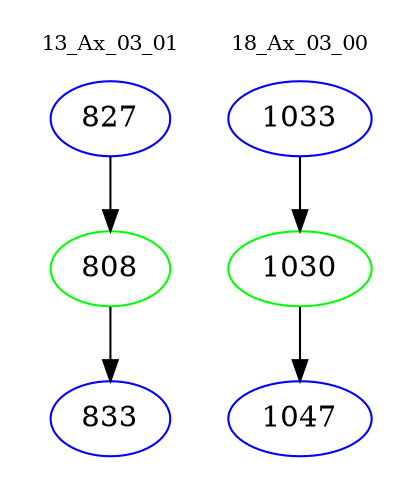 digraph{
subgraph cluster_0 {
color = white
label = "13_Ax_03_01";
fontsize=10;
T0_827 [label="827", color="blue"]
T0_827 -> T0_808 [color="black"]
T0_808 [label="808", color="green"]
T0_808 -> T0_833 [color="black"]
T0_833 [label="833", color="blue"]
}
subgraph cluster_1 {
color = white
label = "18_Ax_03_00";
fontsize=10;
T1_1033 [label="1033", color="blue"]
T1_1033 -> T1_1030 [color="black"]
T1_1030 [label="1030", color="green"]
T1_1030 -> T1_1047 [color="black"]
T1_1047 [label="1047", color="blue"]
}
}
